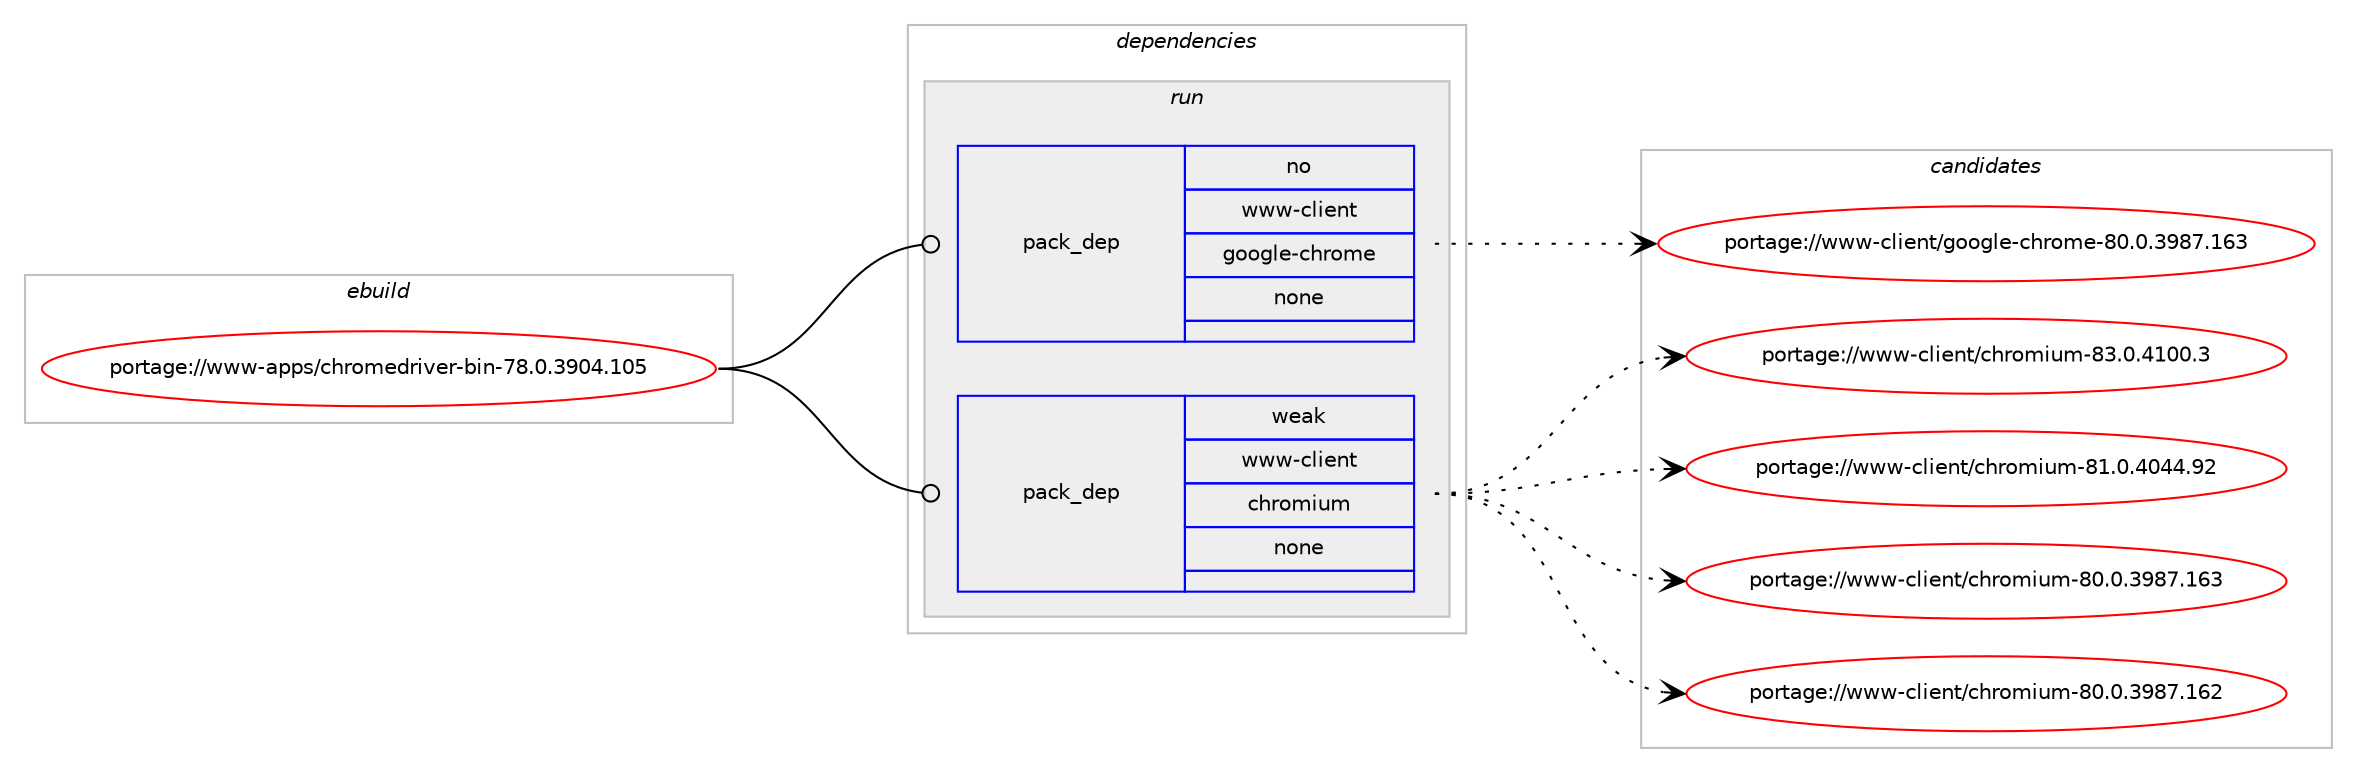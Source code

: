 digraph prolog {

# *************
# Graph options
# *************

newrank=true;
concentrate=true;
compound=true;
graph [rankdir=LR,fontname=Helvetica,fontsize=10,ranksep=1.5];#, ranksep=2.5, nodesep=0.2];
edge  [arrowhead=vee];
node  [fontname=Helvetica,fontsize=10];

# **********
# The ebuild
# **********

subgraph cluster_leftcol {
color=gray;
rank=same;
label=<<i>ebuild</i>>;
id [label="portage://www-apps/chromedriver-bin-78.0.3904.105", color=red, width=4, href="../www-apps/chromedriver-bin-78.0.3904.105.svg"];
}

# ****************
# The dependencies
# ****************

subgraph cluster_midcol {
color=gray;
label=<<i>dependencies</i>>;
subgraph cluster_compile {
fillcolor="#eeeeee";
style=filled;
label=<<i>compile</i>>;
}
subgraph cluster_compileandrun {
fillcolor="#eeeeee";
style=filled;
label=<<i>compile and run</i>>;
}
subgraph cluster_run {
fillcolor="#eeeeee";
style=filled;
label=<<i>run</i>>;
subgraph pack1915 {
dependency2177 [label=<<TABLE BORDER="0" CELLBORDER="1" CELLSPACING="0" CELLPADDING="4" WIDTH="220"><TR><TD ROWSPAN="6" CELLPADDING="30">pack_dep</TD></TR><TR><TD WIDTH="110">no</TD></TR><TR><TD>www-client</TD></TR><TR><TD>google-chrome</TD></TR><TR><TD>none</TD></TR><TR><TD></TD></TR></TABLE>>, shape=none, color=blue];
}
id:e -> dependency2177:w [weight=20,style="solid",arrowhead="odot"];
subgraph pack1916 {
dependency2178 [label=<<TABLE BORDER="0" CELLBORDER="1" CELLSPACING="0" CELLPADDING="4" WIDTH="220"><TR><TD ROWSPAN="6" CELLPADDING="30">pack_dep</TD></TR><TR><TD WIDTH="110">weak</TD></TR><TR><TD>www-client</TD></TR><TR><TD>chromium</TD></TR><TR><TD>none</TD></TR><TR><TD></TD></TR></TABLE>>, shape=none, color=blue];
}
id:e -> dependency2178:w [weight=20,style="solid",arrowhead="odot"];
}
}

# **************
# The candidates
# **************

subgraph cluster_choices {
rank=same;
color=gray;
label=<<i>candidates</i>>;

subgraph choice1915 {
color=black;
nodesep=1;
choice11911911945991081051011101164710311111110310810145991041141111091014556484648465157565546495451 [label="portage://www-client/google-chrome-80.0.3987.163", color=red, width=4,href="../www-client/google-chrome-80.0.3987.163.svg"];
dependency2177:e -> choice11911911945991081051011101164710311111110310810145991041141111091014556484648465157565546495451:w [style=dotted,weight="100"];
}
subgraph choice1916 {
color=black;
nodesep=1;
choice11911911945991081051011101164799104114111109105117109455651464846524948484651 [label="portage://www-client/chromium-83.0.4100.3", color=red, width=4,href="../www-client/chromium-83.0.4100.3.svg"];
choice1191191194599108105101110116479910411411110910511710945564946484652485252465750 [label="portage://www-client/chromium-81.0.4044.92", color=red, width=4,href="../www-client/chromium-81.0.4044.92.svg"];
choice119119119459910810510111011647991041141111091051171094556484648465157565546495451 [label="portage://www-client/chromium-80.0.3987.163", color=red, width=4,href="../www-client/chromium-80.0.3987.163.svg"];
choice119119119459910810510111011647991041141111091051171094556484648465157565546495450 [label="portage://www-client/chromium-80.0.3987.162", color=red, width=4,href="../www-client/chromium-80.0.3987.162.svg"];
dependency2178:e -> choice11911911945991081051011101164799104114111109105117109455651464846524948484651:w [style=dotted,weight="100"];
dependency2178:e -> choice1191191194599108105101110116479910411411110910511710945564946484652485252465750:w [style=dotted,weight="100"];
dependency2178:e -> choice119119119459910810510111011647991041141111091051171094556484648465157565546495451:w [style=dotted,weight="100"];
dependency2178:e -> choice119119119459910810510111011647991041141111091051171094556484648465157565546495450:w [style=dotted,weight="100"];
}
}

}
